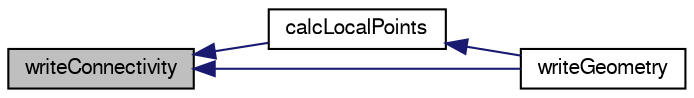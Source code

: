 digraph "writeConnectivity"
{
  bgcolor="transparent";
  edge [fontname="FreeSans",fontsize="10",labelfontname="FreeSans",labelfontsize="10"];
  node [fontname="FreeSans",fontsize="10",shape=record];
  rankdir="LR";
  Node498 [label="writeConnectivity",height=0.2,width=0.4,color="black", fillcolor="grey75", style="filled", fontcolor="black"];
  Node498 -> Node499 [dir="back",color="midnightblue",fontsize="10",style="solid",fontname="FreeSans"];
  Node499 [label="calcLocalPoints",height=0.2,width=0.4,color="black",URL="$a21306.html#a1f0bda501c23f1455965cab3d94203dd",tooltip="track points used "];
  Node499 -> Node500 [dir="back",color="midnightblue",fontsize="10",style="solid",fontname="FreeSans"];
  Node500 [label="writeGeometry",height=0.2,width=0.4,color="black",URL="$a21306.html#ad366d45808e1044938e86223d1fc7859",tooltip="Helper: write geometry given the pointField. "];
  Node498 -> Node500 [dir="back",color="midnightblue",fontsize="10",style="solid",fontname="FreeSans"];
}
